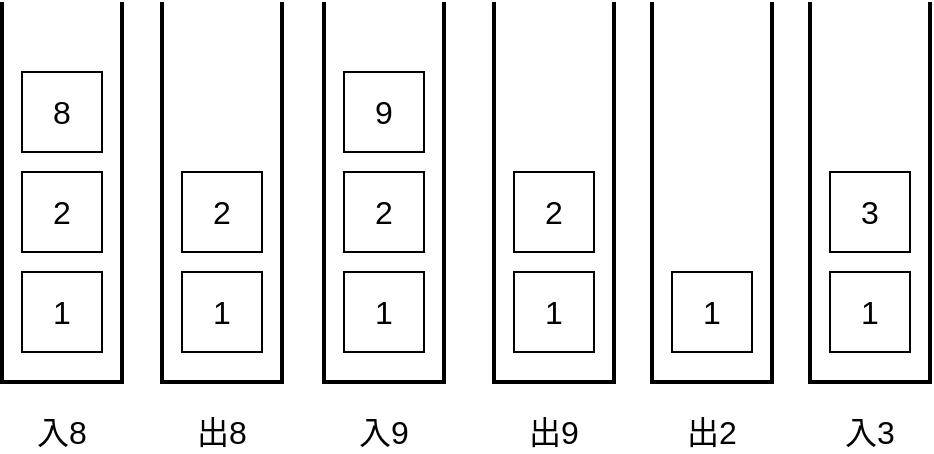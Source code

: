<mxfile version="10.6.7" type="github"><diagram id="ec211dkp1h6KAi1IqhUP" name="Page-1"><mxGraphModel dx="918" dy="616" grid="1" gridSize="10" guides="1" tooltips="1" connect="1" arrows="1" fold="1" page="1" pageScale="1" pageWidth="827" pageHeight="1169" math="0" shadow="0"><root><mxCell id="0"/><mxCell id="1" parent="0"/><mxCell id="YBGrMLTpc3qVWy08czN6-9" value="" style="strokeWidth=2;html=1;shape=mxgraph.flowchart.annotation_1;align=left;pointerEvents=1;shadow=0;comic=0;fontSize=16;rotation=-90;" vertex="1" parent="1"><mxGeometry x="44" y="140" width="190" height="60" as="geometry"/></mxCell><mxCell id="YBGrMLTpc3qVWy08czN6-14" value="" style="strokeWidth=2;html=1;shape=mxgraph.flowchart.annotation_1;align=left;pointerEvents=1;shadow=0;comic=0;fontSize=16;rotation=-90;" vertex="1" parent="1"><mxGeometry x="124" y="140" width="190" height="60" as="geometry"/></mxCell><mxCell id="YBGrMLTpc3qVWy08czN6-1" value="1" style="rounded=0;whiteSpace=wrap;html=1;fontSize=16;" vertex="1" parent="1"><mxGeometry x="119" y="210" width="40" height="40" as="geometry"/></mxCell><mxCell id="YBGrMLTpc3qVWy08czN6-2" value="2" style="rounded=0;whiteSpace=wrap;html=1;fontSize=16;" vertex="1" parent="1"><mxGeometry x="119" y="160" width="40" height="40" as="geometry"/></mxCell><mxCell id="YBGrMLTpc3qVWy08czN6-3" value="8" style="rounded=0;whiteSpace=wrap;html=1;fontSize=16;" vertex="1" parent="1"><mxGeometry x="119" y="110" width="40" height="40" as="geometry"/></mxCell><mxCell id="YBGrMLTpc3qVWy08czN6-6" value="入8" style="text;html=1;strokeColor=none;fillColor=none;align=center;verticalAlign=middle;whiteSpace=wrap;rounded=0;fontSize=16;" vertex="1" parent="1"><mxGeometry x="119" y="280" width="40" height="20" as="geometry"/></mxCell><mxCell id="YBGrMLTpc3qVWy08czN6-10" value="1" style="rounded=0;whiteSpace=wrap;html=1;fontSize=16;" vertex="1" parent="1"><mxGeometry x="199" y="210" width="40" height="40" as="geometry"/></mxCell><mxCell id="YBGrMLTpc3qVWy08czN6-11" value="2" style="rounded=0;whiteSpace=wrap;html=1;fontSize=16;" vertex="1" parent="1"><mxGeometry x="199" y="160" width="40" height="40" as="geometry"/></mxCell><mxCell id="YBGrMLTpc3qVWy08czN6-13" value="出8" style="text;html=1;strokeColor=none;fillColor=none;align=center;verticalAlign=middle;whiteSpace=wrap;rounded=0;fontSize=16;" vertex="1" parent="1"><mxGeometry x="199" y="280" width="40" height="20" as="geometry"/></mxCell><mxCell id="YBGrMLTpc3qVWy08czN6-15" value="" style="strokeWidth=2;html=1;shape=mxgraph.flowchart.annotation_1;align=left;pointerEvents=1;shadow=0;comic=0;fontSize=16;rotation=-90;" vertex="1" parent="1"><mxGeometry x="205" y="140" width="190" height="60" as="geometry"/></mxCell><mxCell id="YBGrMLTpc3qVWy08czN6-16" value="1" style="rounded=0;whiteSpace=wrap;html=1;fontSize=16;" vertex="1" parent="1"><mxGeometry x="280" y="210" width="40" height="40" as="geometry"/></mxCell><mxCell id="YBGrMLTpc3qVWy08czN6-17" value="2" style="rounded=0;whiteSpace=wrap;html=1;fontSize=16;" vertex="1" parent="1"><mxGeometry x="280" y="160" width="40" height="40" as="geometry"/></mxCell><mxCell id="YBGrMLTpc3qVWy08czN6-18" value="入9" style="text;html=1;strokeColor=none;fillColor=none;align=center;verticalAlign=middle;whiteSpace=wrap;rounded=0;fontSize=16;" vertex="1" parent="1"><mxGeometry x="280" y="280" width="40" height="20" as="geometry"/></mxCell><mxCell id="YBGrMLTpc3qVWy08czN6-19" value="9" style="rounded=0;whiteSpace=wrap;html=1;fontSize=16;" vertex="1" parent="1"><mxGeometry x="280" y="110" width="40" height="40" as="geometry"/></mxCell><mxCell id="YBGrMLTpc3qVWy08czN6-20" value="" style="strokeWidth=2;html=1;shape=mxgraph.flowchart.annotation_1;align=left;pointerEvents=1;shadow=0;comic=0;fontSize=16;rotation=-90;" vertex="1" parent="1"><mxGeometry x="290" y="140" width="190" height="60" as="geometry"/></mxCell><mxCell id="YBGrMLTpc3qVWy08czN6-21" value="1" style="rounded=0;whiteSpace=wrap;html=1;fontSize=16;" vertex="1" parent="1"><mxGeometry x="365" y="210" width="40" height="40" as="geometry"/></mxCell><mxCell id="YBGrMLTpc3qVWy08czN6-22" value="2" style="rounded=0;whiteSpace=wrap;html=1;fontSize=16;" vertex="1" parent="1"><mxGeometry x="365" y="160" width="40" height="40" as="geometry"/></mxCell><mxCell id="YBGrMLTpc3qVWy08czN6-23" value="出9" style="text;html=1;strokeColor=none;fillColor=none;align=center;verticalAlign=middle;whiteSpace=wrap;rounded=0;fontSize=16;" vertex="1" parent="1"><mxGeometry x="365" y="280" width="40" height="20" as="geometry"/></mxCell><mxCell id="YBGrMLTpc3qVWy08czN6-24" value="" style="strokeWidth=2;html=1;shape=mxgraph.flowchart.annotation_1;align=left;pointerEvents=1;shadow=0;comic=0;fontSize=16;rotation=-90;" vertex="1" parent="1"><mxGeometry x="448" y="140" width="190" height="60" as="geometry"/></mxCell><mxCell id="YBGrMLTpc3qVWy08czN6-25" value="1" style="rounded=0;whiteSpace=wrap;html=1;fontSize=16;" vertex="1" parent="1"><mxGeometry x="523" y="210" width="40" height="40" as="geometry"/></mxCell><mxCell id="YBGrMLTpc3qVWy08czN6-26" value="3" style="rounded=0;whiteSpace=wrap;html=1;fontSize=16;" vertex="1" parent="1"><mxGeometry x="523" y="160" width="40" height="40" as="geometry"/></mxCell><mxCell id="YBGrMLTpc3qVWy08czN6-27" value="入3" style="text;html=1;strokeColor=none;fillColor=none;align=center;verticalAlign=middle;whiteSpace=wrap;rounded=0;fontSize=16;" vertex="1" parent="1"><mxGeometry x="523" y="280" width="40" height="20" as="geometry"/></mxCell><mxCell id="YBGrMLTpc3qVWy08czN6-28" value="" style="strokeWidth=2;html=1;shape=mxgraph.flowchart.annotation_1;align=left;pointerEvents=1;shadow=0;comic=0;fontSize=16;rotation=-90;" vertex="1" parent="1"><mxGeometry x="369" y="140" width="190" height="60" as="geometry"/></mxCell><mxCell id="YBGrMLTpc3qVWy08czN6-29" value="1" style="rounded=0;whiteSpace=wrap;html=1;fontSize=16;" vertex="1" parent="1"><mxGeometry x="444" y="210" width="40" height="40" as="geometry"/></mxCell><mxCell id="YBGrMLTpc3qVWy08czN6-31" value="出2" style="text;html=1;strokeColor=none;fillColor=none;align=center;verticalAlign=middle;whiteSpace=wrap;rounded=0;fontSize=16;" vertex="1" parent="1"><mxGeometry x="444" y="280" width="40" height="20" as="geometry"/></mxCell></root></mxGraphModel></diagram></mxfile>
